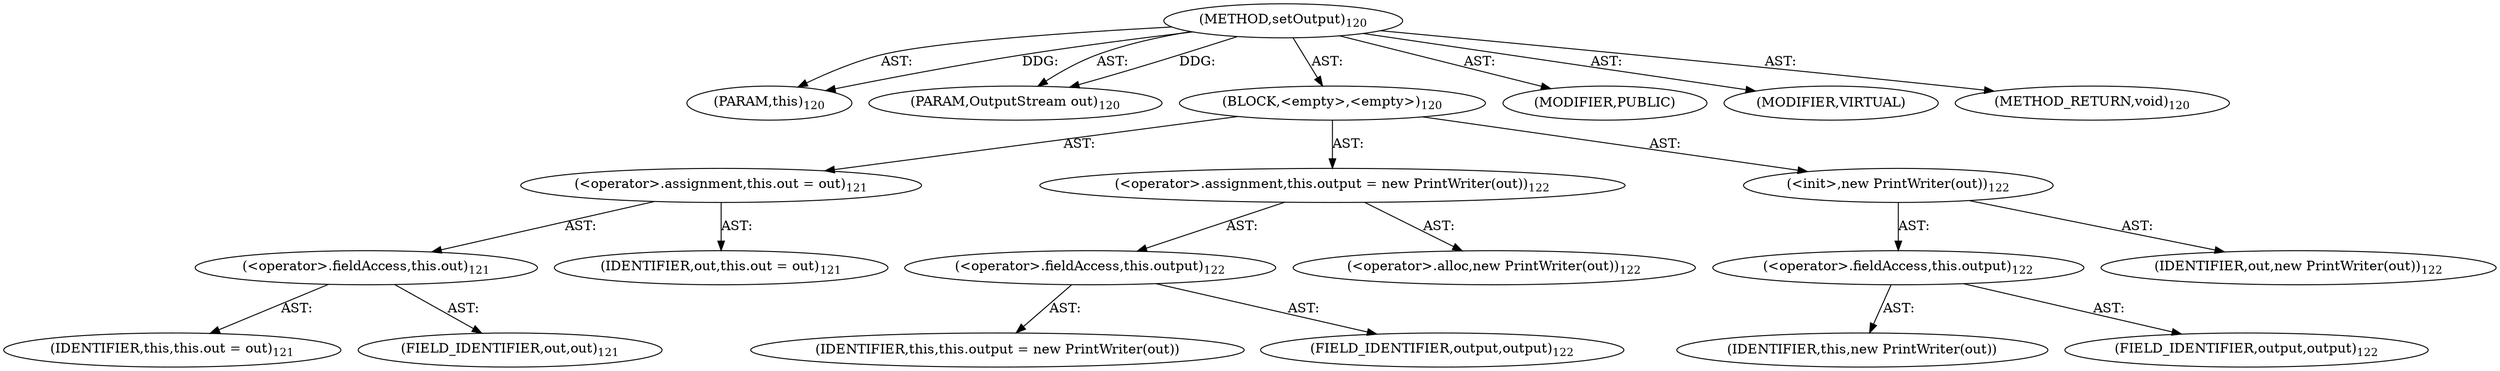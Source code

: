 digraph "setOutput" {  
"111669149697" [label = <(METHOD,setOutput)<SUB>120</SUB>> ]
"115964116992" [label = <(PARAM,this)<SUB>120</SUB>> ]
"115964116998" [label = <(PARAM,OutputStream out)<SUB>120</SUB>> ]
"25769803777" [label = <(BLOCK,&lt;empty&gt;,&lt;empty&gt;)<SUB>120</SUB>> ]
"30064771090" [label = <(&lt;operator&gt;.assignment,this.out = out)<SUB>121</SUB>> ]
"30064771091" [label = <(&lt;operator&gt;.fieldAccess,this.out)<SUB>121</SUB>> ]
"68719476736" [label = <(IDENTIFIER,this,this.out = out)<SUB>121</SUB>> ]
"55834574856" [label = <(FIELD_IDENTIFIER,out,out)<SUB>121</SUB>> ]
"68719476751" [label = <(IDENTIFIER,out,this.out = out)<SUB>121</SUB>> ]
"30064771092" [label = <(&lt;operator&gt;.assignment,this.output = new PrintWriter(out))<SUB>122</SUB>> ]
"30064771093" [label = <(&lt;operator&gt;.fieldAccess,this.output)<SUB>122</SUB>> ]
"68719476752" [label = <(IDENTIFIER,this,this.output = new PrintWriter(out))> ]
"55834574857" [label = <(FIELD_IDENTIFIER,output,output)<SUB>122</SUB>> ]
"30064771094" [label = <(&lt;operator&gt;.alloc,new PrintWriter(out))<SUB>122</SUB>> ]
"30064771095" [label = <(&lt;init&gt;,new PrintWriter(out))<SUB>122</SUB>> ]
"30064771096" [label = <(&lt;operator&gt;.fieldAccess,this.output)<SUB>122</SUB>> ]
"68719476753" [label = <(IDENTIFIER,this,new PrintWriter(out))> ]
"55834574858" [label = <(FIELD_IDENTIFIER,output,output)<SUB>122</SUB>> ]
"68719476754" [label = <(IDENTIFIER,out,new PrintWriter(out))<SUB>122</SUB>> ]
"133143986185" [label = <(MODIFIER,PUBLIC)> ]
"133143986186" [label = <(MODIFIER,VIRTUAL)> ]
"128849018881" [label = <(METHOD_RETURN,void)<SUB>120</SUB>> ]
  "111669149697" -> "115964116992"  [ label = "AST: "] 
  "111669149697" -> "115964116998"  [ label = "AST: "] 
  "111669149697" -> "25769803777"  [ label = "AST: "] 
  "111669149697" -> "133143986185"  [ label = "AST: "] 
  "111669149697" -> "133143986186"  [ label = "AST: "] 
  "111669149697" -> "128849018881"  [ label = "AST: "] 
  "25769803777" -> "30064771090"  [ label = "AST: "] 
  "25769803777" -> "30064771092"  [ label = "AST: "] 
  "25769803777" -> "30064771095"  [ label = "AST: "] 
  "30064771090" -> "30064771091"  [ label = "AST: "] 
  "30064771090" -> "68719476751"  [ label = "AST: "] 
  "30064771091" -> "68719476736"  [ label = "AST: "] 
  "30064771091" -> "55834574856"  [ label = "AST: "] 
  "30064771092" -> "30064771093"  [ label = "AST: "] 
  "30064771092" -> "30064771094"  [ label = "AST: "] 
  "30064771093" -> "68719476752"  [ label = "AST: "] 
  "30064771093" -> "55834574857"  [ label = "AST: "] 
  "30064771095" -> "30064771096"  [ label = "AST: "] 
  "30064771095" -> "68719476754"  [ label = "AST: "] 
  "30064771096" -> "68719476753"  [ label = "AST: "] 
  "30064771096" -> "55834574858"  [ label = "AST: "] 
  "111669149697" -> "115964116992"  [ label = "DDG: "] 
  "111669149697" -> "115964116998"  [ label = "DDG: "] 
}
